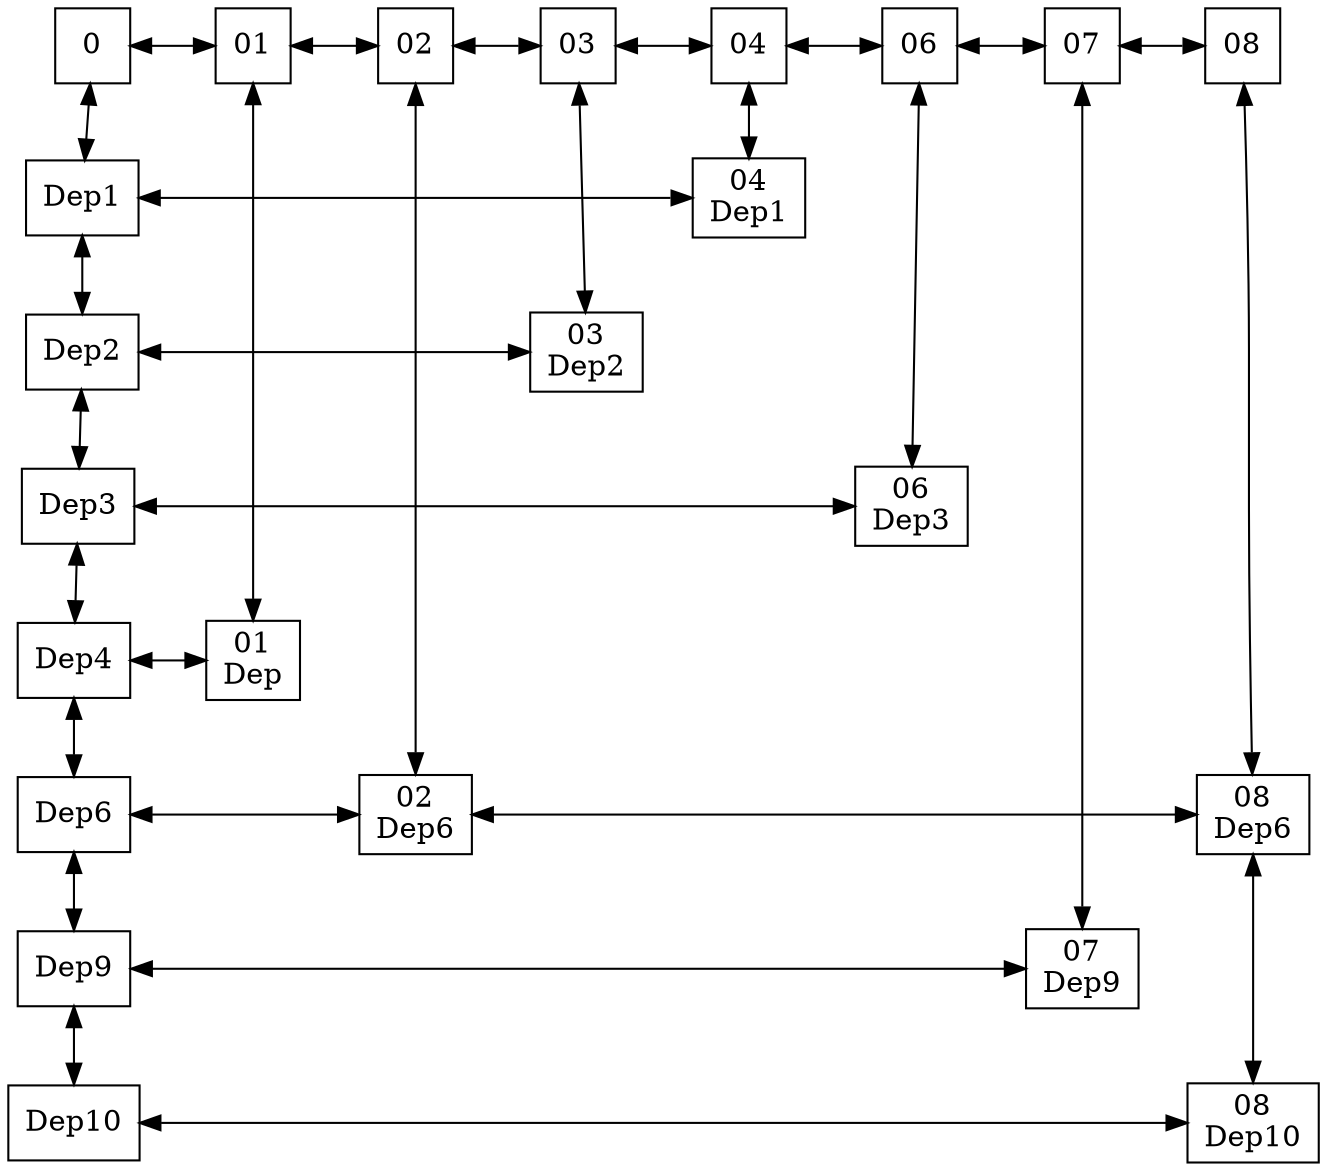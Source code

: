 digraph {

rankdir = TB;
node [shape=rectangle, height=0.5, width=0.5];
graph[ nodesep = 0.5];

//raiz
node0 [label="0"];
//eje horizontales
node01 [label="01"];
node02 [label="02"];
node03 [label="03"];
node04 [label="04"];
node06 [label="06"];
node07 [label="07"];
node08 [label="08"];

//eje vertical
nodeDep1 [label="Dep1"];
nodeDep2 [label="Dep2"];
nodeDep3 [label="Dep3"];
nodeDep4 [label="Dep4"];
nodeDep6 [label="Dep6"];
nodeDep9 [label="Dep9"];
nodeDep10 [label="Dep10"];

//valores
node01Dep4 [label="01\nDep"];
node02Dep6 [label="02\nDep6"];
node06Dep3 [label="06\nDep3"];
node04Dep1 [label="04\nDep1"];
node07Dep9 [label="07\nDep9"];
node03Dep2 [label="03\nDep2"];
node08Dep10 [label="08\nDep10"];
node08Dep6 [label="08\nDep6"];

//se unen los horizontales y sus valores
node0 -> node01[ dir=both];
node01 -> node02[dir=both];
node01 -> node01Dep4[dir=both];
node02 -> node03[dir=both];
node02 -> node02Dep6[dir=both];
node03 -> node04[dir=both];
node03 -> node03Dep2[dir=both];
node04 -> node06[dir=both];
node04 -> node04Dep1[dir=both];
node06 -> node07[dir=both];
node06 -> node06Dep3[dir=both];
node07 -> node08[dir=both];
node07 -> node07Dep9[dir=both];
node08Dep6 -> node08Dep10[dir=both];
node08 -> node08Dep6[dir=both];


//se unen los verticales y sus valores
node0 -> nodeDep1[dir=both];
nodeDep1 -> nodeDep2[dir=both];
nodeDep1 -> node04Dep1[constraint=false, dir=both];
nodeDep2 -> nodeDep3[dir=both];
nodeDep2 -> node03Dep2[constraint=false, dir=both];
nodeDep3 -> nodeDep4[dir=both];
nodeDep3 -> node06Dep3[constraint=false, dir=both];
nodeDep4 -> nodeDep6[dir=both];
nodeDep4 -> node01Dep4[constraint=false, dir=both];
nodeDep6 -> nodeDep9[dir=both];
nodeDep6 -> node02Dep6[constraint=false, dir=both];
nodeDep9 -> nodeDep10[dir=both];
nodeDep9 -> node07Dep9[constraint=false, dir=both];
nodeDep10 -> node08Dep10[constraint=false, dir=both];
node02Dep6 -> node08Dep6[constraint=false, dir=both];

//solo horizontales ? \O/
{ rank=same; node0; node01; node02; node03; node04; node06; node07; node08; }
{ rank=same; nodeDep1; node04Dep1;}
{ rank=same; nodeDep2; node03Dep2;}
{ rank=same; nodeDep3; node06Dep3;}
{ rank=same; nodeDep4; node01Dep4; }
{ rank=same; nodeDep6; node02Dep6; }
{ rank=same; nodeDep9; node07Dep9;}
{ rank=same; nodeDep6; node08Dep6; }
{ rank=same; nodeDep6; node08Dep6; }
{ rank=same; nodeDep10; node08Dep10; }


}
